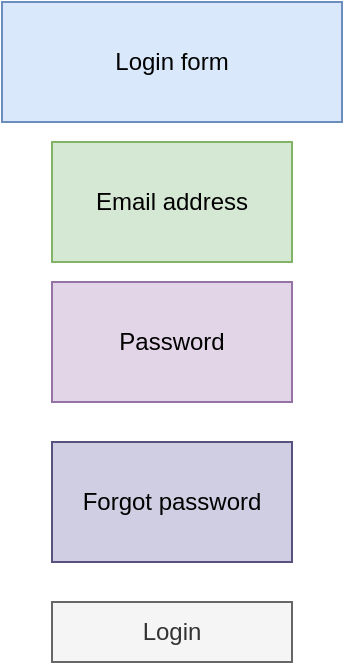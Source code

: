 <mxfile version="14.7.4" type="embed" pages="2"><diagram id="IywrCHisbzH1nh_2yLqh" name="login"><mxGraphModel dx="867" dy="720" grid="1" gridSize="10" guides="1" tooltips="1" connect="1" arrows="1" fold="1" page="1" pageScale="1" pageWidth="850" pageHeight="1100" math="0" shadow="0"><root><mxCell id="0"/><mxCell id="1" parent="0"/><mxCell id="2" value="Login form" style="rounded=0;whiteSpace=wrap;html=1;fillColor=#dae8fc;strokeColor=#6c8ebf;" parent="1" vertex="1"><mxGeometry x="295" y="40" width="170" height="60" as="geometry"/></mxCell><mxCell id="3" value="Email address" style="rounded=0;whiteSpace=wrap;html=1;fillColor=#d5e8d4;strokeColor=#82b366;" parent="1" vertex="1"><mxGeometry x="320" y="110" width="120" height="60" as="geometry"/></mxCell><mxCell id="4" value="Password" style="rounded=0;whiteSpace=wrap;html=1;fillColor=#e1d5e7;strokeColor=#9673a6;" parent="1" vertex="1"><mxGeometry x="320" y="180" width="120" height="60" as="geometry"/></mxCell><mxCell id="5" value="Forgot password" style="rounded=0;whiteSpace=wrap;html=1;fillColor=#d0cee2;strokeColor=#56517e;" parent="1" vertex="1"><mxGeometry x="320" y="260" width="120" height="60" as="geometry"/></mxCell><mxCell id="6" value="Login" style="rounded=0;whiteSpace=wrap;html=1;fillColor=#f5f5f5;strokeColor=#666666;fontColor=#333333;" parent="1" vertex="1"><mxGeometry x="320" y="340" width="120" height="30" as="geometry"/></mxCell></root></mxGraphModel></diagram><diagram id="aIdipHM63_PqMYS-VYHA" name="register"><mxGraphModel dx="867" dy="720" grid="1" gridSize="10" guides="1" tooltips="1" connect="1" arrows="1" fold="1" page="1" pageScale="1" pageWidth="850" pageHeight="1100" math="0" shadow="0"><root><mxCell id="Az2YuZlxQGGdTSPu0Zam-0"/><mxCell id="Az2YuZlxQGGdTSPu0Zam-1" parent="Az2YuZlxQGGdTSPu0Zam-0"/><mxCell id="Az2YuZlxQGGdTSPu0Zam-2" value="Registration form" style="rounded=0;whiteSpace=wrap;html=1;fillColor=#dae8fc;strokeColor=#6c8ebf;" parent="Az2YuZlxQGGdTSPu0Zam-1" vertex="1"><mxGeometry x="240" y="40" width="276" height="60" as="geometry"/></mxCell><mxCell id="Az2YuZlxQGGdTSPu0Zam-3" value="First Name" style="rounded=0;whiteSpace=wrap;html=1;fillColor=#f8cecc;strokeColor=#b85450;" parent="Az2YuZlxQGGdTSPu0Zam-1" vertex="1"><mxGeometry x="240" y="120" width="120" height="40" as="geometry"/></mxCell><mxCell id="Az2YuZlxQGGdTSPu0Zam-4" value="Last Name" style="rounded=0;whiteSpace=wrap;html=1;fillColor=#f8cecc;strokeColor=#b85450;" parent="Az2YuZlxQGGdTSPu0Zam-1" vertex="1"><mxGeometry x="380" y="120" width="136" height="40" as="geometry"/></mxCell><mxCell id="Az2YuZlxQGGdTSPu0Zam-5" value="Email address" style="rounded=0;whiteSpace=wrap;html=1;fillColor=#d5e8d4;strokeColor=#82b366;" parent="Az2YuZlxQGGdTSPu0Zam-1" vertex="1"><mxGeometry x="238" y="190" width="280" height="60" as="geometry"/></mxCell><mxCell id="Az2YuZlxQGGdTSPu0Zam-6" value="Password" style="rounded=0;whiteSpace=wrap;html=1;fillColor=#d0cee2;strokeColor=#56517e;" parent="Az2YuZlxQGGdTSPu0Zam-1" vertex="1"><mxGeometry x="240" y="270" width="280" height="50" as="geometry"/></mxCell><mxCell id="Az2YuZlxQGGdTSPu0Zam-7" value="Register" style="rounded=0;whiteSpace=wrap;html=1;fillColor=#f5f5f5;strokeColor=#666666;fontColor=#333333;" parent="Az2YuZlxQGGdTSPu0Zam-1" vertex="1"><mxGeometry x="318" y="340" width="120" height="30" as="geometry"/></mxCell></root></mxGraphModel></diagram></mxfile>